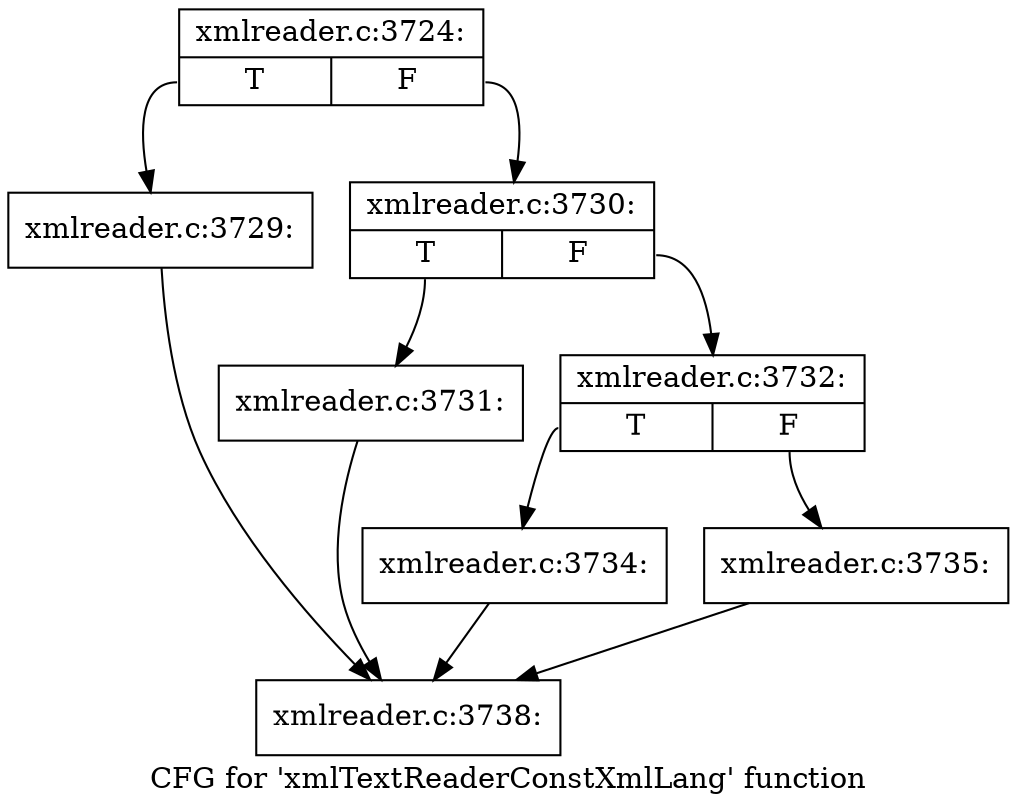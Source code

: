 digraph "CFG for 'xmlTextReaderConstXmlLang' function" {
	label="CFG for 'xmlTextReaderConstXmlLang' function";

	Node0x4822cf0 [shape=record,label="{xmlreader.c:3724:|{<s0>T|<s1>F}}"];
	Node0x4822cf0:s0 -> Node0x48226a0;
	Node0x4822cf0:s1 -> Node0x48226f0;
	Node0x48226a0 [shape=record,label="{xmlreader.c:3729:}"];
	Node0x48226a0 -> Node0x48228c0;
	Node0x48226f0 [shape=record,label="{xmlreader.c:3730:|{<s0>T|<s1>F}}"];
	Node0x48226f0:s0 -> Node0x447a1f0;
	Node0x48226f0:s1 -> Node0x447a240;
	Node0x447a1f0 [shape=record,label="{xmlreader.c:3731:}"];
	Node0x447a1f0 -> Node0x48228c0;
	Node0x447a240 [shape=record,label="{xmlreader.c:3732:|{<s0>T|<s1>F}}"];
	Node0x447a240:s0 -> Node0x447ab30;
	Node0x447a240:s1 -> Node0x447ab80;
	Node0x447ab30 [shape=record,label="{xmlreader.c:3734:}"];
	Node0x447ab30 -> Node0x48228c0;
	Node0x447ab80 [shape=record,label="{xmlreader.c:3735:}"];
	Node0x447ab80 -> Node0x48228c0;
	Node0x48228c0 [shape=record,label="{xmlreader.c:3738:}"];
}
